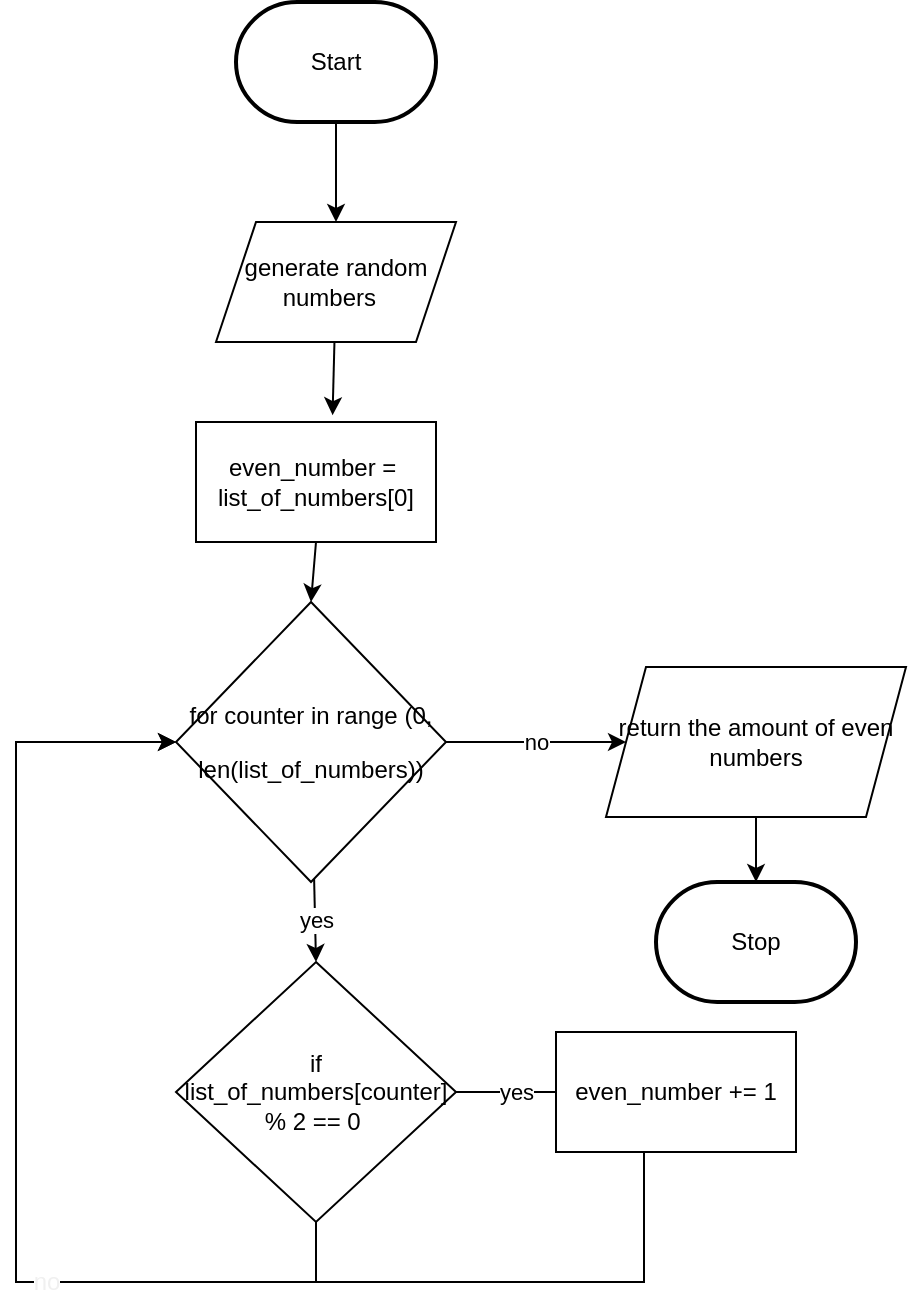 <mxfile>
    <diagram id="aOcGX95vywkLAPtU2P0b" name="Page-1">
        <mxGraphModel dx="445" dy="321" grid="1" gridSize="10" guides="1" tooltips="1" connect="1" arrows="1" fold="1" page="1" pageScale="1" pageWidth="850" pageHeight="1100" math="0" shadow="0">
            <root>
                <mxCell id="0"/>
                <mxCell id="1" parent="0"/>
                <mxCell id="2" style="edgeStyle=none;html=1;" edge="1" parent="1" source="3">
                    <mxGeometry relative="1" as="geometry">
                        <mxPoint x="320" y="180.0" as="targetPoint"/>
                    </mxGeometry>
                </mxCell>
                <mxCell id="3" value="Start" style="strokeWidth=2;html=1;shape=mxgraph.flowchart.terminator;whiteSpace=wrap;" vertex="1" parent="1">
                    <mxGeometry x="270" y="70" width="100" height="60" as="geometry"/>
                </mxCell>
                <mxCell id="4" style="edgeStyle=none;html=1;entryX=0.569;entryY=-0.057;entryDx=0;entryDy=0;entryPerimeter=0;" edge="1" parent="1" source="5">
                    <mxGeometry relative="1" as="geometry">
                        <mxPoint x="318.28" y="276.58" as="targetPoint"/>
                    </mxGeometry>
                </mxCell>
                <mxCell id="5" value="generate random numbers&amp;nbsp;&amp;nbsp;" style="shape=parallelogram;perimeter=parallelogramPerimeter;whiteSpace=wrap;html=1;fixedSize=1;" vertex="1" parent="1">
                    <mxGeometry x="260" y="180" width="120" height="60" as="geometry"/>
                </mxCell>
                <mxCell id="6" style="edgeStyle=none;html=1;entryX=0.5;entryY=0;entryDx=0;entryDy=0;" edge="1" parent="1" target="9">
                    <mxGeometry relative="1" as="geometry">
                        <mxPoint x="310" y="340" as="sourcePoint"/>
                    </mxGeometry>
                </mxCell>
                <mxCell id="7" value="yes" style="edgeStyle=none;html=1;entryX=0.5;entryY=0;entryDx=0;entryDy=0;" edge="1" parent="1" source="9" target="12">
                    <mxGeometry relative="1" as="geometry"/>
                </mxCell>
                <mxCell id="8" value="no" style="edgeStyle=orthogonalEdgeStyle;rounded=0;html=1;entryX=0;entryY=0.5;entryDx=0;entryDy=0;" edge="1" parent="1" source="9" target="17">
                    <mxGeometry relative="1" as="geometry"/>
                </mxCell>
                <mxCell id="9" value="&lt;div style=&quot;line-height: 27px&quot;&gt;for counter in range (0, len(list_of_numbers))&lt;/div&gt;" style="rhombus;whiteSpace=wrap;html=1;" vertex="1" parent="1">
                    <mxGeometry x="240" y="370" width="135" height="140" as="geometry"/>
                </mxCell>
                <mxCell id="10" value="yes" style="edgeStyle=none;html=1;" edge="1" parent="1" source="12">
                    <mxGeometry relative="1" as="geometry">
                        <mxPoint x="440" y="615" as="targetPoint"/>
                    </mxGeometry>
                </mxCell>
                <mxCell id="11" style="edgeStyle=orthogonalEdgeStyle;rounded=0;html=1;fontFamily=Helvetica;fontSize=12;fontColor=#F0F0F0;" edge="1" parent="1" source="12">
                    <mxGeometry relative="1" as="geometry">
                        <mxPoint x="240" y="440" as="targetPoint"/>
                        <Array as="points">
                            <mxPoint x="310" y="710"/>
                            <mxPoint x="160" y="710"/>
                            <mxPoint x="160" y="440"/>
                            <mxPoint x="240" y="440"/>
                        </Array>
                    </mxGeometry>
                </mxCell>
                <mxCell id="12" value="if list_of_numbers[counter]&lt;br&gt;% 2 == 0&amp;nbsp;" style="rhombus;whiteSpace=wrap;html=1;" vertex="1" parent="1">
                    <mxGeometry x="240" y="550" width="140" height="130" as="geometry"/>
                </mxCell>
                <mxCell id="13" value="no" style="edgeStyle=orthogonalEdgeStyle;html=1;entryX=0;entryY=0.5;entryDx=0;entryDy=0;fontFamily=Helvetica;fontSize=12;fontColor=#F0F0F0;rounded=0;" edge="1" parent="1" source="14" target="9">
                    <mxGeometry relative="1" as="geometry">
                        <Array as="points">
                            <mxPoint x="474" y="710"/>
                            <mxPoint x="160" y="710"/>
                            <mxPoint x="160" y="440"/>
                        </Array>
                    </mxGeometry>
                </mxCell>
                <mxCell id="14" value="even_number += 1" style="rounded=0;whiteSpace=wrap;html=1;" vertex="1" parent="1">
                    <mxGeometry x="430" y="585" width="120" height="60" as="geometry"/>
                </mxCell>
                <mxCell id="15" value="even_number =&amp;nbsp;&lt;br&gt;list_of_numbers[0]" style="rounded=0;whiteSpace=wrap;html=1;" vertex="1" parent="1">
                    <mxGeometry x="250" y="280" width="120" height="60" as="geometry"/>
                </mxCell>
                <mxCell id="16" style="edgeStyle=orthogonalEdgeStyle;rounded=0;html=1;entryX=0.5;entryY=0;entryDx=0;entryDy=0;entryPerimeter=0;" edge="1" parent="1" source="17" target="18">
                    <mxGeometry relative="1" as="geometry"/>
                </mxCell>
                <mxCell id="17" value="return the amount of even numbers" style="shape=parallelogram;perimeter=parallelogramPerimeter;whiteSpace=wrap;html=1;fixedSize=1;" vertex="1" parent="1">
                    <mxGeometry x="455" y="402.5" width="150" height="75" as="geometry"/>
                </mxCell>
                <mxCell id="18" value="Stop" style="strokeWidth=2;html=1;shape=mxgraph.flowchart.terminator;whiteSpace=wrap;" vertex="1" parent="1">
                    <mxGeometry x="480" y="510" width="100" height="60" as="geometry"/>
                </mxCell>
            </root>
        </mxGraphModel>
    </diagram>
</mxfile>